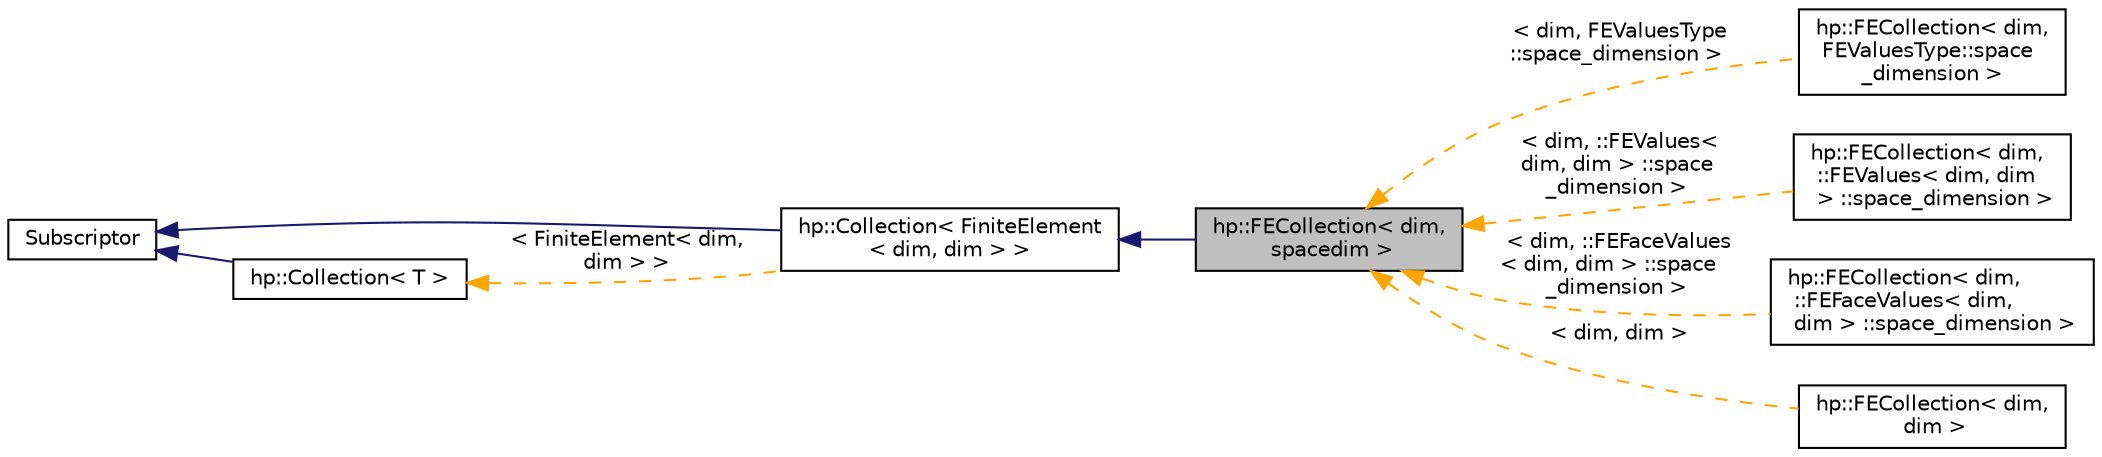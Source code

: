 digraph "hp::FECollection&lt; dim, spacedim &gt;"
{
 // LATEX_PDF_SIZE
  edge [fontname="Helvetica",fontsize="10",labelfontname="Helvetica",labelfontsize="10"];
  node [fontname="Helvetica",fontsize="10",shape=record];
  rankdir="LR";
  Node1 [label="hp::FECollection\< dim,\l spacedim \>",height=0.2,width=0.4,color="black", fillcolor="grey75", style="filled", fontcolor="black",tooltip=" "];
  Node2 -> Node1 [dir="back",color="midnightblue",fontsize="10",style="solid",fontname="Helvetica"];
  Node2 [label="hp::Collection\< FiniteElement\l\< dim, dim \> \>",height=0.2,width=0.4,color="black", fillcolor="white", style="filled",URL="$classhp_1_1Collection.html",tooltip=" "];
  Node3 -> Node2 [dir="back",color="midnightblue",fontsize="10",style="solid",fontname="Helvetica"];
  Node3 [label="Subscriptor",height=0.2,width=0.4,color="black", fillcolor="white", style="filled",URL="$classSubscriptor.html",tooltip=" "];
  Node4 -> Node2 [dir="back",color="orange",fontsize="10",style="dashed",label=" \< FiniteElement\< dim,\l dim \> \>" ,fontname="Helvetica"];
  Node4 [label="hp::Collection\< T \>",height=0.2,width=0.4,color="black", fillcolor="white", style="filled",URL="$classhp_1_1Collection.html",tooltip=" "];
  Node3 -> Node4 [dir="back",color="midnightblue",fontsize="10",style="solid",fontname="Helvetica"];
  Node1 -> Node5 [dir="back",color="orange",fontsize="10",style="dashed",label=" \< dim, FEValuesType\l::space_dimension \>" ,fontname="Helvetica"];
  Node5 [label="hp::FECollection\< dim,\l FEValuesType::space\l_dimension \>",height=0.2,width=0.4,color="black", fillcolor="white", style="filled",URL="$classhp_1_1FECollection.html",tooltip=" "];
  Node1 -> Node6 [dir="back",color="orange",fontsize="10",style="dashed",label=" \< dim, ::FEValues\<\l dim, dim \> ::space\l_dimension \>" ,fontname="Helvetica"];
  Node6 [label="hp::FECollection\< dim,\l ::FEValues\< dim, dim\l \> ::space_dimension \>",height=0.2,width=0.4,color="black", fillcolor="white", style="filled",URL="$classhp_1_1FECollection.html",tooltip=" "];
  Node1 -> Node7 [dir="back",color="orange",fontsize="10",style="dashed",label=" \< dim, ::FEFaceValues\l\< dim, dim \> ::space\l_dimension \>" ,fontname="Helvetica"];
  Node7 [label="hp::FECollection\< dim,\l ::FEFaceValues\< dim,\l dim \> ::space_dimension \>",height=0.2,width=0.4,color="black", fillcolor="white", style="filled",URL="$classhp_1_1FECollection.html",tooltip=" "];
  Node1 -> Node8 [dir="back",color="orange",fontsize="10",style="dashed",label=" \< dim, dim \>" ,fontname="Helvetica"];
  Node8 [label="hp::FECollection\< dim,\l dim \>",height=0.2,width=0.4,color="black", fillcolor="white", style="filled",URL="$classhp_1_1FECollection.html",tooltip=" "];
}
